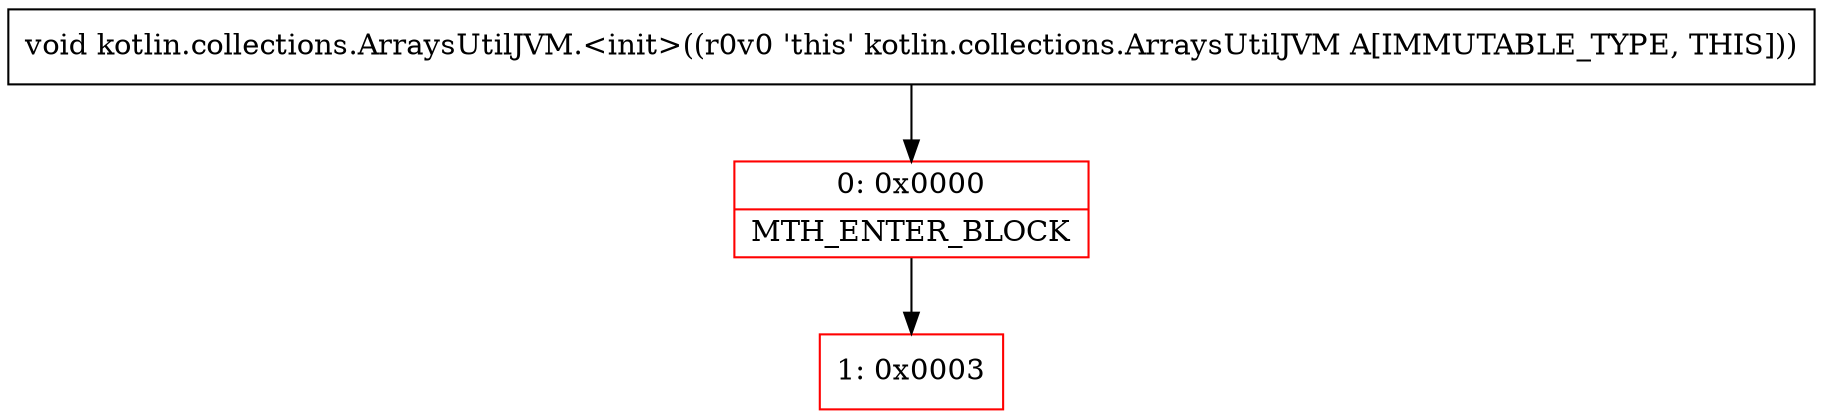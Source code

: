digraph "CFG forkotlin.collections.ArraysUtilJVM.\<init\>()V" {
subgraph cluster_Region_60237338 {
label = "R(0)";
node [shape=record,color=blue];
}
Node_0 [shape=record,color=red,label="{0\:\ 0x0000|MTH_ENTER_BLOCK\l}"];
Node_1 [shape=record,color=red,label="{1\:\ 0x0003}"];
MethodNode[shape=record,label="{void kotlin.collections.ArraysUtilJVM.\<init\>((r0v0 'this' kotlin.collections.ArraysUtilJVM A[IMMUTABLE_TYPE, THIS])) }"];
MethodNode -> Node_0;
Node_0 -> Node_1;
}

